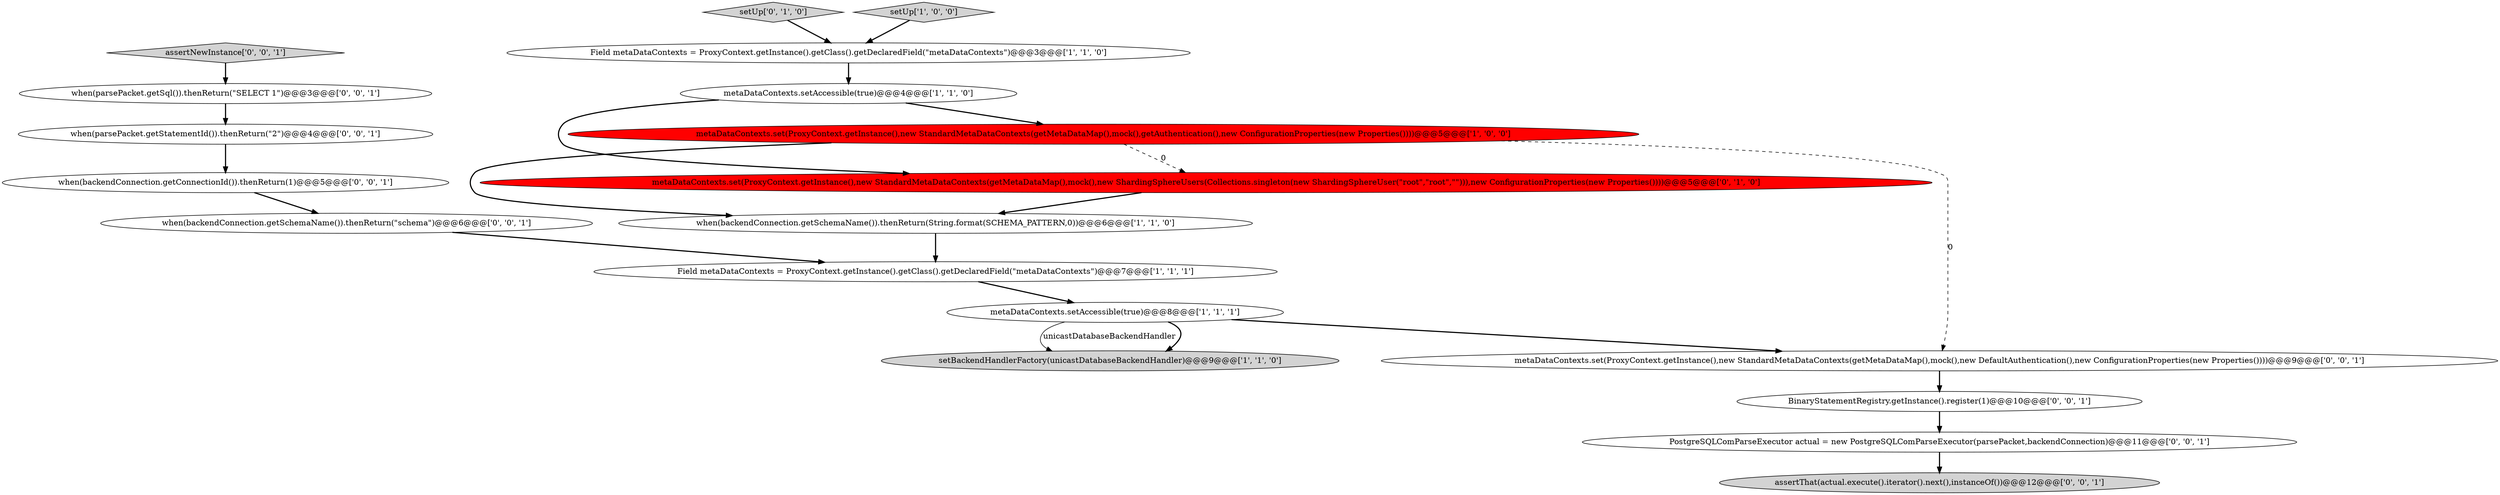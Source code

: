 digraph {
12 [style = filled, label = "when(backendConnection.getSchemaName()).thenReturn(\"schema\")@@@6@@@['0', '0', '1']", fillcolor = white, shape = ellipse image = "AAA0AAABBB3BBB"];
2 [style = filled, label = "metaDataContexts.set(ProxyContext.getInstance(),new StandardMetaDataContexts(getMetaDataMap(),mock(),getAuthentication(),new ConfigurationProperties(new Properties())))@@@5@@@['1', '0', '0']", fillcolor = red, shape = ellipse image = "AAA1AAABBB1BBB"];
13 [style = filled, label = "assertNewInstance['0', '0', '1']", fillcolor = lightgray, shape = diamond image = "AAA0AAABBB3BBB"];
3 [style = filled, label = "metaDataContexts.setAccessible(true)@@@4@@@['1', '1', '0']", fillcolor = white, shape = ellipse image = "AAA0AAABBB1BBB"];
18 [style = filled, label = "when(parsePacket.getSql()).thenReturn(\"SELECT 1\")@@@3@@@['0', '0', '1']", fillcolor = white, shape = ellipse image = "AAA0AAABBB3BBB"];
4 [style = filled, label = "setBackendHandlerFactory(unicastDatabaseBackendHandler)@@@9@@@['1', '1', '0']", fillcolor = lightgray, shape = ellipse image = "AAA0AAABBB1BBB"];
17 [style = filled, label = "PostgreSQLComParseExecutor actual = new PostgreSQLComParseExecutor(parsePacket,backendConnection)@@@11@@@['0', '0', '1']", fillcolor = white, shape = ellipse image = "AAA0AAABBB3BBB"];
0 [style = filled, label = "when(backendConnection.getSchemaName()).thenReturn(String.format(SCHEMA_PATTERN,0))@@@6@@@['1', '1', '0']", fillcolor = white, shape = ellipse image = "AAA0AAABBB1BBB"];
15 [style = filled, label = "metaDataContexts.set(ProxyContext.getInstance(),new StandardMetaDataContexts(getMetaDataMap(),mock(),new DefaultAuthentication(),new ConfigurationProperties(new Properties())))@@@9@@@['0', '0', '1']", fillcolor = white, shape = ellipse image = "AAA0AAABBB3BBB"];
10 [style = filled, label = "when(backendConnection.getConnectionId()).thenReturn(1)@@@5@@@['0', '0', '1']", fillcolor = white, shape = ellipse image = "AAA0AAABBB3BBB"];
11 [style = filled, label = "assertThat(actual.execute().iterator().next(),instanceOf())@@@12@@@['0', '0', '1']", fillcolor = lightgray, shape = ellipse image = "AAA0AAABBB3BBB"];
6 [style = filled, label = "Field metaDataContexts = ProxyContext.getInstance().getClass().getDeclaredField(\"metaDataContexts\")@@@7@@@['1', '1', '1']", fillcolor = white, shape = ellipse image = "AAA0AAABBB1BBB"];
8 [style = filled, label = "setUp['0', '1', '0']", fillcolor = lightgray, shape = diamond image = "AAA0AAABBB2BBB"];
16 [style = filled, label = "BinaryStatementRegistry.getInstance().register(1)@@@10@@@['0', '0', '1']", fillcolor = white, shape = ellipse image = "AAA0AAABBB3BBB"];
14 [style = filled, label = "when(parsePacket.getStatementId()).thenReturn(\"2\")@@@4@@@['0', '0', '1']", fillcolor = white, shape = ellipse image = "AAA0AAABBB3BBB"];
7 [style = filled, label = "setUp['1', '0', '0']", fillcolor = lightgray, shape = diamond image = "AAA0AAABBB1BBB"];
5 [style = filled, label = "Field metaDataContexts = ProxyContext.getInstance().getClass().getDeclaredField(\"metaDataContexts\")@@@3@@@['1', '1', '0']", fillcolor = white, shape = ellipse image = "AAA0AAABBB1BBB"];
9 [style = filled, label = "metaDataContexts.set(ProxyContext.getInstance(),new StandardMetaDataContexts(getMetaDataMap(),mock(),new ShardingSphereUsers(Collections.singleton(new ShardingSphereUser(\"root\",\"root\",\"\"))),new ConfigurationProperties(new Properties())))@@@5@@@['0', '1', '0']", fillcolor = red, shape = ellipse image = "AAA1AAABBB2BBB"];
1 [style = filled, label = "metaDataContexts.setAccessible(true)@@@8@@@['1', '1', '1']", fillcolor = white, shape = ellipse image = "AAA0AAABBB1BBB"];
5->3 [style = bold, label=""];
1->4 [style = bold, label=""];
9->0 [style = bold, label=""];
0->6 [style = bold, label=""];
1->15 [style = bold, label=""];
1->4 [style = solid, label="unicastDatabaseBackendHandler"];
14->10 [style = bold, label=""];
16->17 [style = bold, label=""];
15->16 [style = bold, label=""];
12->6 [style = bold, label=""];
2->15 [style = dashed, label="0"];
3->9 [style = bold, label=""];
6->1 [style = bold, label=""];
7->5 [style = bold, label=""];
2->0 [style = bold, label=""];
3->2 [style = bold, label=""];
8->5 [style = bold, label=""];
2->9 [style = dashed, label="0"];
10->12 [style = bold, label=""];
18->14 [style = bold, label=""];
13->18 [style = bold, label=""];
17->11 [style = bold, label=""];
}
